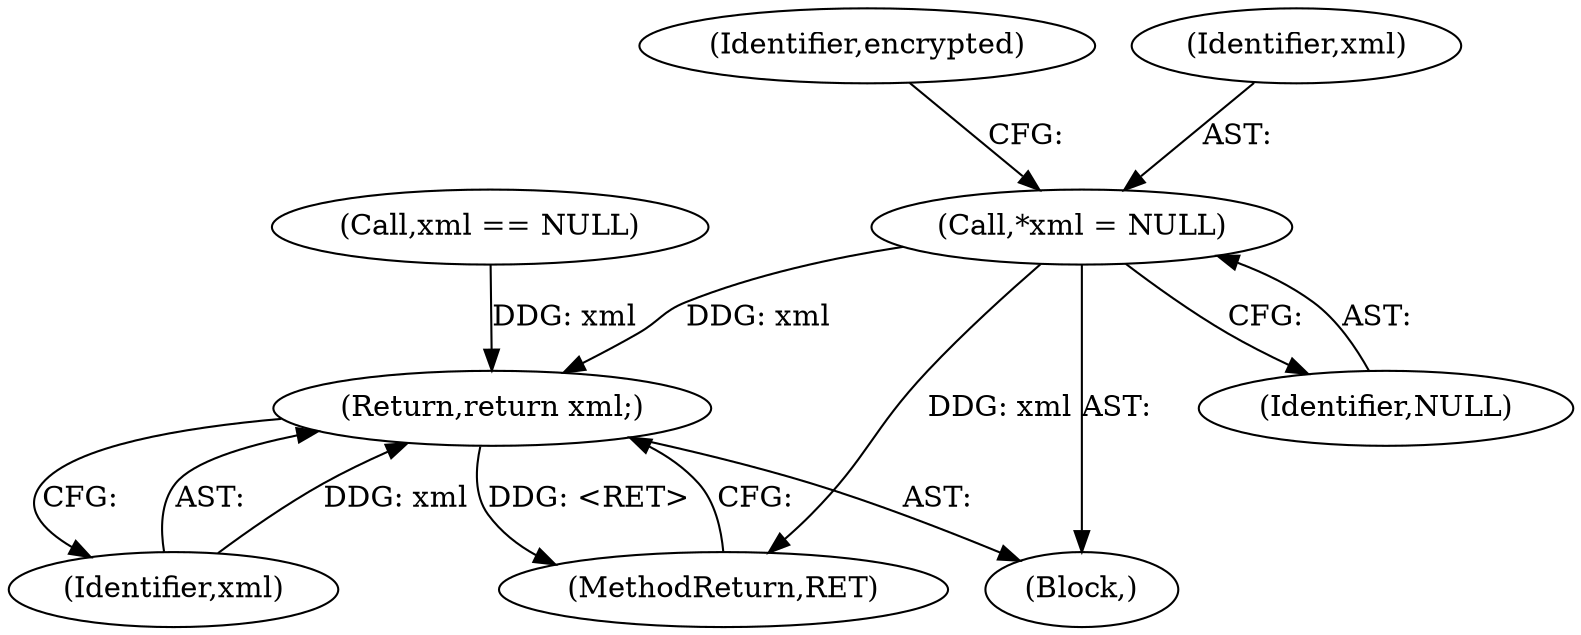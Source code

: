 digraph "1_pacemaker_564f7cc2a51dcd2f28ab12a13394f31be5aa3c93_17@pointer" {
"1000109" [label="(Call,*xml = NULL)"];
"1000154" [label="(Return,return xml;)"];
"1000109" [label="(Call,*xml = NULL)"];
"1000154" [label="(Return,return xml;)"];
"1000155" [label="(Identifier,xml)"];
"1000156" [label="(MethodReturn,RET)"];
"1000113" [label="(Identifier,encrypted)"];
"1000111" [label="(Identifier,NULL)"];
"1000145" [label="(Call,xml == NULL)"];
"1000110" [label="(Identifier,xml)"];
"1000103" [label="(Block,)"];
"1000109" -> "1000103"  [label="AST: "];
"1000109" -> "1000111"  [label="CFG: "];
"1000110" -> "1000109"  [label="AST: "];
"1000111" -> "1000109"  [label="AST: "];
"1000113" -> "1000109"  [label="CFG: "];
"1000109" -> "1000156"  [label="DDG: xml"];
"1000109" -> "1000154"  [label="DDG: xml"];
"1000154" -> "1000103"  [label="AST: "];
"1000154" -> "1000155"  [label="CFG: "];
"1000155" -> "1000154"  [label="AST: "];
"1000156" -> "1000154"  [label="CFG: "];
"1000154" -> "1000156"  [label="DDG: <RET>"];
"1000155" -> "1000154"  [label="DDG: xml"];
"1000145" -> "1000154"  [label="DDG: xml"];
}

